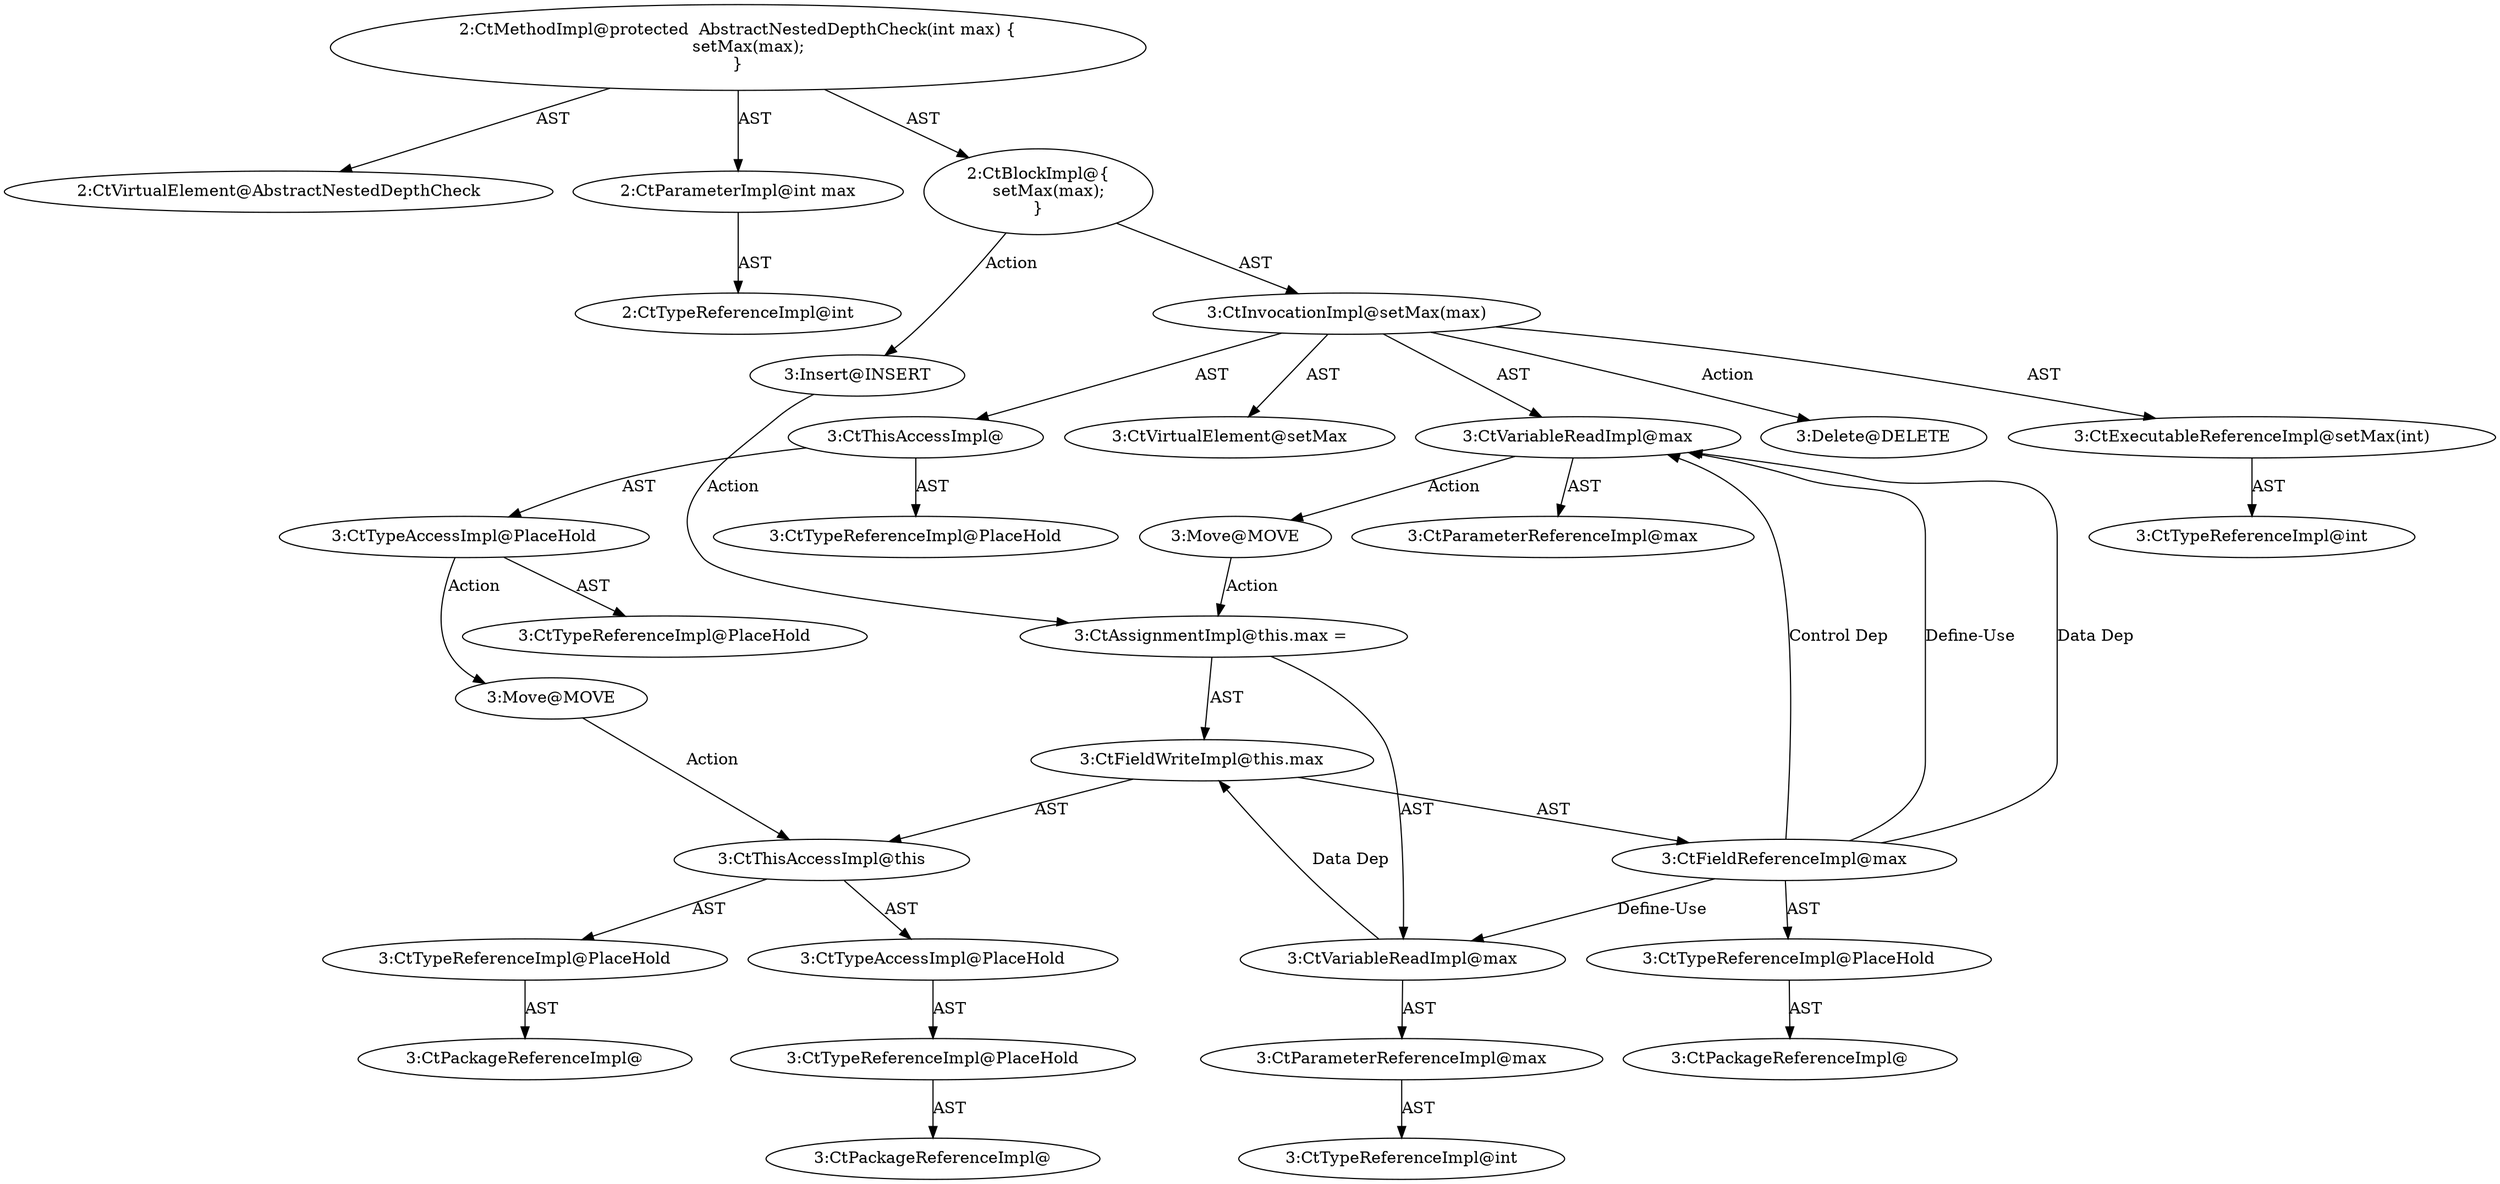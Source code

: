 digraph "AbstractNestedDepthCheck#?,int" {
0 [label="2:CtVirtualElement@AbstractNestedDepthCheck" shape=ellipse]
1 [label="2:CtParameterImpl@int max" shape=ellipse]
2 [label="2:CtTypeReferenceImpl@int" shape=ellipse]
3 [label="3:CtExecutableReferenceImpl@setMax(int)" shape=ellipse]
4 [label="3:CtTypeReferenceImpl@int" shape=ellipse]
5 [label="3:CtVirtualElement@setMax" shape=ellipse]
6 [label="3:CtTypeAccessImpl@PlaceHold" shape=ellipse]
7 [label="3:CtTypeReferenceImpl@PlaceHold" shape=ellipse]
8 [label="3:CtThisAccessImpl@" shape=ellipse]
9 [label="3:CtTypeReferenceImpl@PlaceHold" shape=ellipse]
10 [label="3:CtVariableReadImpl@max" shape=ellipse]
11 [label="3:CtParameterReferenceImpl@max" shape=ellipse]
12 [label="3:CtInvocationImpl@setMax(max)" shape=ellipse]
13 [label="2:CtBlockImpl@\{
    setMax(max);
\}" shape=ellipse]
14 [label="2:CtMethodImpl@protected  AbstractNestedDepthCheck(int max) \{
    setMax(max);
\}" shape=ellipse]
15 [label="3:Delete@DELETE" shape=ellipse]
16 [label="3:Insert@INSERT" shape=ellipse]
17 [label="3:CtPackageReferenceImpl@" shape=ellipse]
18 [label="3:CtTypeReferenceImpl@PlaceHold" shape=ellipse]
19 [label="3:CtPackageReferenceImpl@" shape=ellipse]
20 [label="3:CtTypeReferenceImpl@PlaceHold" shape=ellipse]
21 [label="3:CtTypeAccessImpl@PlaceHold" shape=ellipse]
22 [label="3:CtThisAccessImpl@this" shape=ellipse]
23 [label="3:CtPackageReferenceImpl@" shape=ellipse]
24 [label="3:CtTypeReferenceImpl@PlaceHold" shape=ellipse]
25 [label="3:CtFieldReferenceImpl@max" shape=ellipse]
26 [label="3:CtFieldWriteImpl@this.max" shape=ellipse]
27 [label="3:CtTypeReferenceImpl@int" shape=ellipse]
28 [label="3:CtParameterReferenceImpl@max" shape=ellipse]
29 [label="3:CtVariableReadImpl@max" shape=ellipse]
30 [label="3:CtAssignmentImpl@this.max = " shape=ellipse]
31 [label="3:Move@MOVE" shape=ellipse]
32 [label="3:Move@MOVE" shape=ellipse]
1 -> 2 [label="AST"];
3 -> 4 [label="AST"];
6 -> 7 [label="AST"];
6 -> 32 [label="Action"];
8 -> 9 [label="AST"];
8 -> 6 [label="AST"];
10 -> 11 [label="AST"];
10 -> 31 [label="Action"];
12 -> 5 [label="AST"];
12 -> 8 [label="AST"];
12 -> 3 [label="AST"];
12 -> 10 [label="AST"];
12 -> 15 [label="Action"];
13 -> 12 [label="AST"];
13 -> 16 [label="Action"];
14 -> 0 [label="AST"];
14 -> 1 [label="AST"];
14 -> 13 [label="AST"];
16 -> 30 [label="Action"];
18 -> 17 [label="AST"];
20 -> 19 [label="AST"];
21 -> 20 [label="AST"];
22 -> 18 [label="AST"];
22 -> 21 [label="AST"];
24 -> 23 [label="AST"];
25 -> 24 [label="AST"];
25 -> 29 [label="Define-Use"];
25 -> 10 [label="Define-Use"];
25 -> 10 [label="Data Dep"];
25 -> 10 [label="Control Dep"];
26 -> 22 [label="AST"];
26 -> 25 [label="AST"];
28 -> 27 [label="AST"];
29 -> 28 [label="AST"];
29 -> 26 [label="Data Dep"];
30 -> 26 [label="AST"];
30 -> 29 [label="AST"];
31 -> 30 [label="Action"];
32 -> 22 [label="Action"];
}